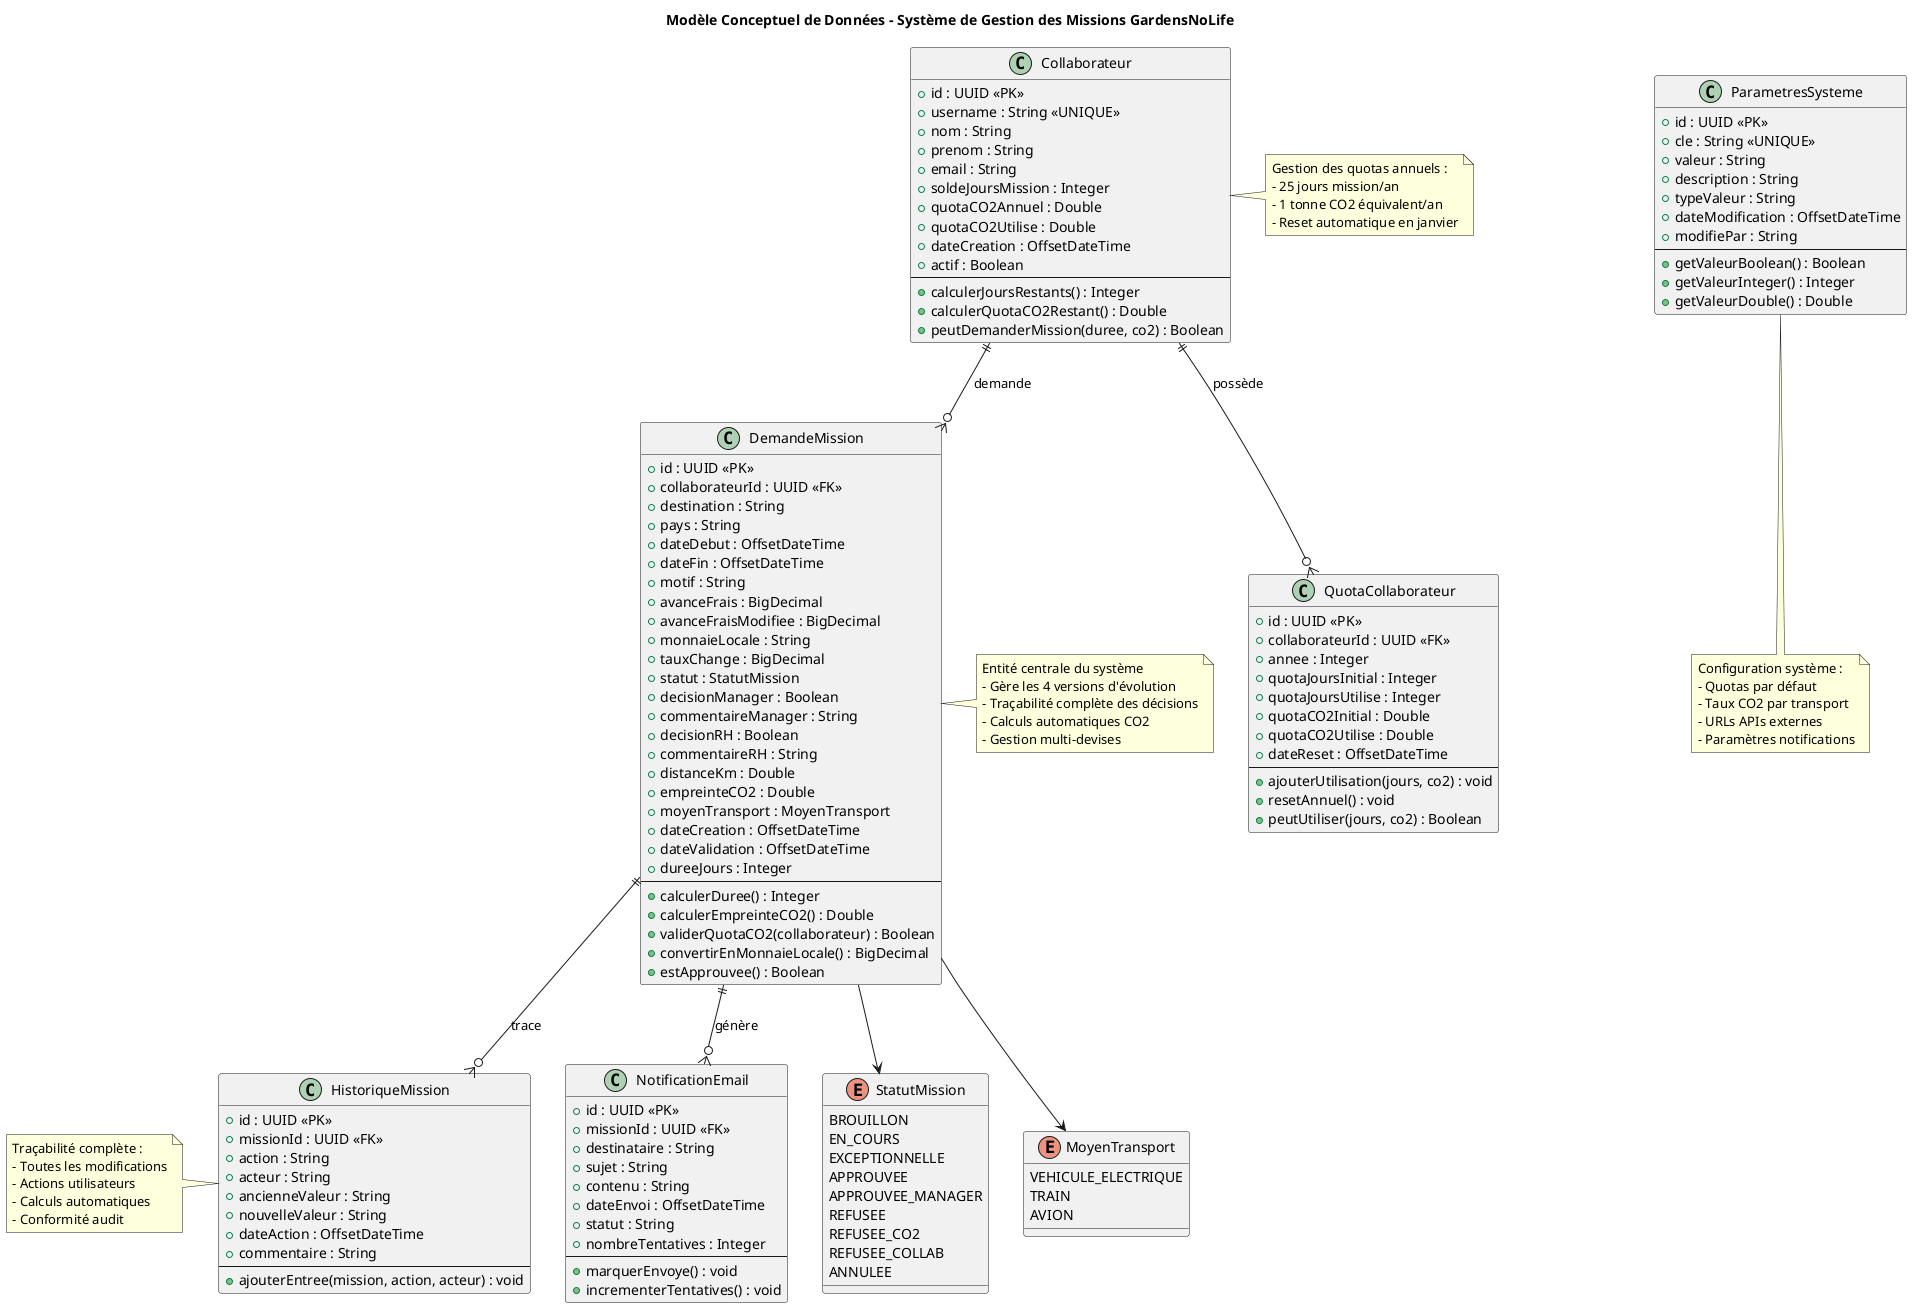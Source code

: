 @startuml ModeleConceptuelDonnees_GardensNoLife
title Modèle Conceptuel de Données - Système de Gestion des Missions GardensNoLife

!define ENTITY class
!define ENUM enum

ENTITY Collaborateur {
  + id : UUID <<PK>>
  + username : String <<UNIQUE>>
  + nom : String
  + prenom : String
  + email : String
  + soldeJoursMission : Integer
  + quotaCO2Annuel : Double
  + quotaCO2Utilise : Double
  + dateCreation : OffsetDateTime
  + actif : Boolean
  --
  + calculerJoursRestants() : Integer
  + calculerQuotaCO2Restant() : Double
  + peutDemanderMission(duree, co2) : Boolean
}

ENTITY DemandeMission {
  + id : UUID <<PK>>
  + collaborateurId : UUID <<FK>>
  + destination : String
  + pays : String
  + dateDebut : OffsetDateTime
  + dateFin : OffsetDateTime
  + motif : String
  + avanceFrais : BigDecimal
  + avanceFraisModifiee : BigDecimal
  + monnaieLocale : String
  + tauxChange : BigDecimal
  + statut : StatutMission
  + decisionManager : Boolean
  + commentaireManager : String
  + decisionRH : Boolean
  + commentaireRH : String
  + distanceKm : Double
  + empreinteCO2 : Double
  + moyenTransport : MoyenTransport
  + dateCreation : OffsetDateTime
  + dateValidation : OffsetDateTime
  + dureeJours : Integer
  --
  + calculerDuree() : Integer
  + calculerEmpreinteCO2() : Double
  + validerQuotaCO2(collaborateur) : Boolean
  + convertirEnMonnaieLocale() : BigDecimal
  + estApprouvee() : Boolean
}

ENTITY HistoriqueMission {
  + id : UUID <<PK>>
  + missionId : UUID <<FK>>
  + action : String
  + acteur : String
  + ancienneValeur : String
  + nouvelleValeur : String
  + dateAction : OffsetDateTime
  + commentaire : String
  --
  + ajouterEntree(mission, action, acteur) : void
}

ENTITY ParametresSysteme {
  + id : UUID <<PK>>
  + cle : String <<UNIQUE>>
  + valeur : String
  + description : String
  + typeValeur : String
  + dateModification : OffsetDateTime
  + modifiePar : String
  --
  + getValeurBoolean() : Boolean
  + getValeurInteger() : Integer
  + getValeurDouble() : Double
}

ENTITY QuotaCollaborateur {
  + id : UUID <<PK>>
  + collaborateurId : UUID <<FK>>
  + annee : Integer
  + quotaJoursInitial : Integer
  + quotaJoursUtilise : Integer
  + quotaCO2Initial : Double
  + quotaCO2Utilise : Double
  + dateReset : OffsetDateTime
  --
  + ajouterUtilisation(jours, co2) : void
  + resetAnnuel() : void
  + peutUtiliser(jours, co2) : Boolean
}

ENTITY NotificationEmail {
  + id : UUID <<PK>>
  + missionId : UUID <<FK>>
  + destinataire : String
  + sujet : String
  + contenu : String
  + dateEnvoi : OffsetDateTime
  + statut : String
  + nombreTentatives : Integer
  --
  + marquerEnvoye() : void
  + incrementerTentatives() : void
}

' Énumérations
ENUM StatutMission {
  BROUILLON
  EN_COURS
  EXCEPTIONNELLE
  APPROUVEE
  APPROUVEE_MANAGER
  REFUSEE
  REFUSEE_CO2
  REFUSEE_COLLAB
  ANNULEE
}

ENUM MoyenTransport {
  VEHICULE_ELECTRIQUE
  TRAIN
  AVION
}

' Relations
Collaborateur ||--o{ DemandeMission : "demande"
Collaborateur ||--o{ QuotaCollaborateur : "possède"
DemandeMission ||--o{ HistoriqueMission : "trace"
DemandeMission ||--o{ NotificationEmail : "génère"
DemandeMission --> StatutMission
DemandeMission --> MoyenTransport

' Notes explicatives
note right of DemandeMission
  Entité centrale du système
  - Gère les 4 versions d'évolution
  - Traçabilité complète des décisions
  - Calculs automatiques CO2
  - Gestion multi-devises
end note

note right of Collaborateur
  Gestion des quotas annuels :
  - 25 jours mission/an
  - 1 tonne CO2 équivalent/an
  - Reset automatique en janvier
end note

note left of HistoriqueMission
  Traçabilité complète :
  - Toutes les modifications
  - Actions utilisateurs
  - Calculs automatiques
  - Conformité audit
end note

note bottom of ParametresSysteme
  Configuration système :
  - Quotas par défaut
  - Taux CO2 par transport
  - URLs APIs externes
  - Paramètres notifications
end note

@enduml 